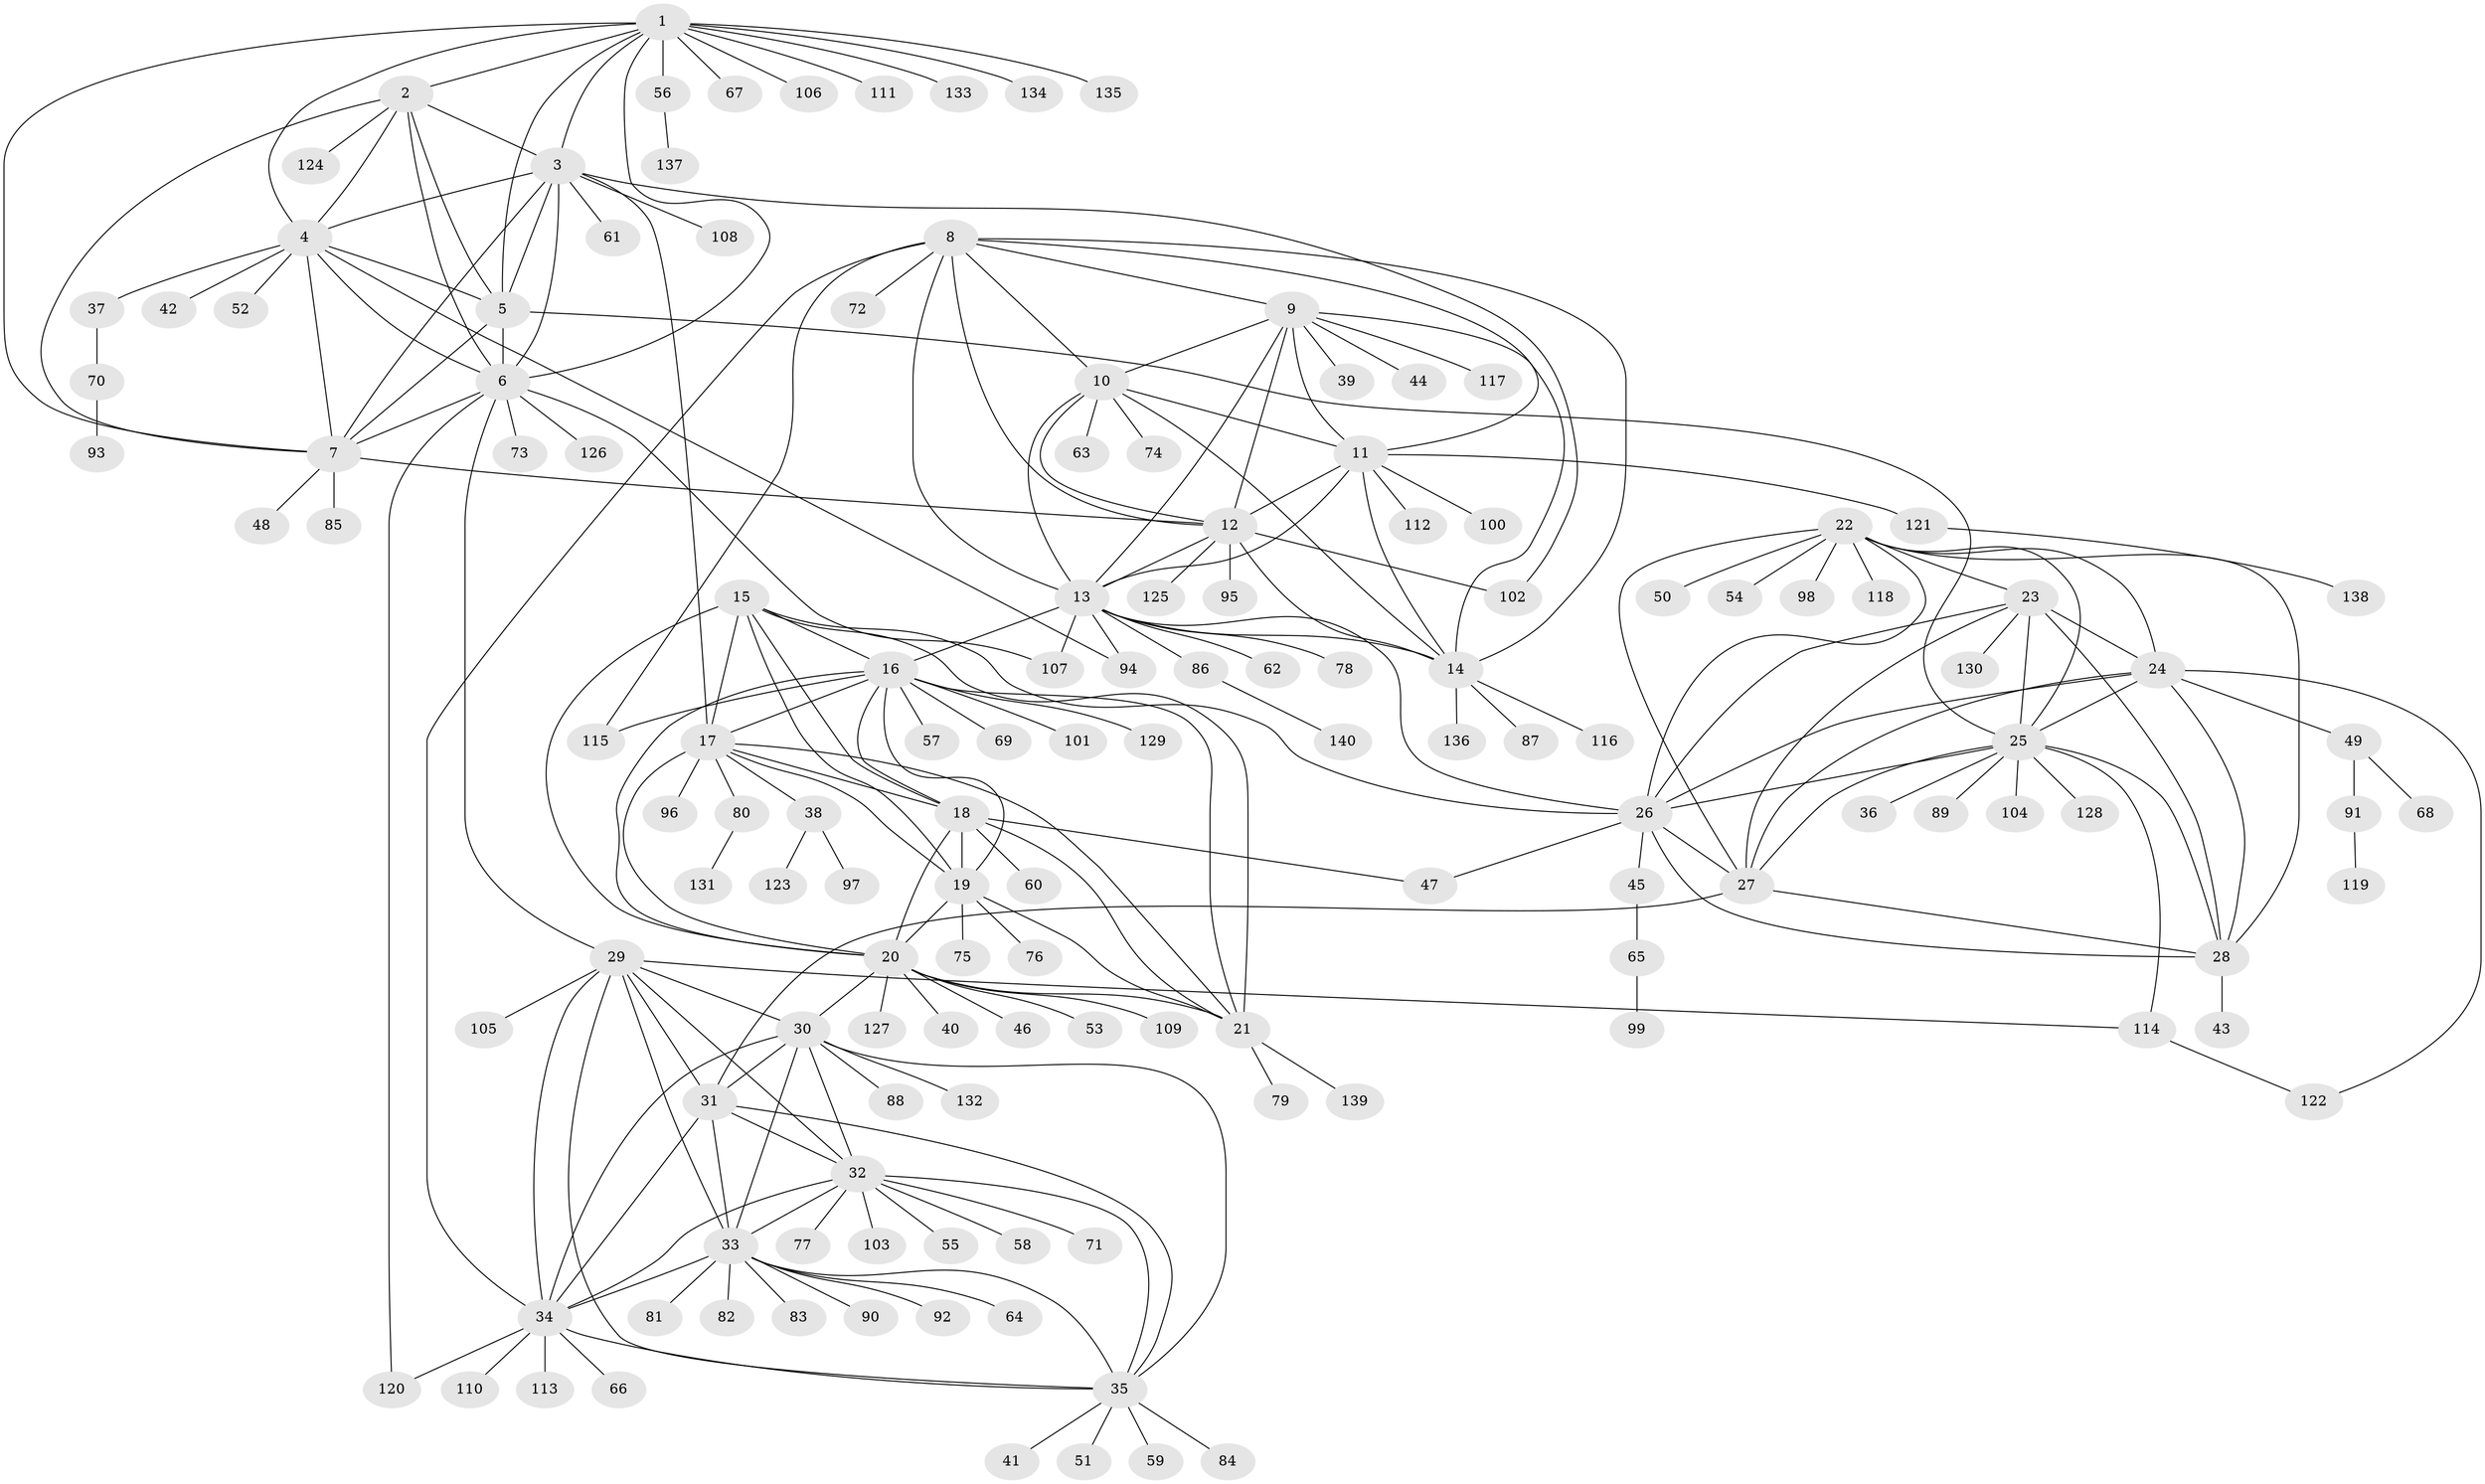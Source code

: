 // Generated by graph-tools (version 1.1) at 2025/11/02/27/25 16:11:33]
// undirected, 140 vertices, 228 edges
graph export_dot {
graph [start="1"]
  node [color=gray90,style=filled];
  1;
  2;
  3;
  4;
  5;
  6;
  7;
  8;
  9;
  10;
  11;
  12;
  13;
  14;
  15;
  16;
  17;
  18;
  19;
  20;
  21;
  22;
  23;
  24;
  25;
  26;
  27;
  28;
  29;
  30;
  31;
  32;
  33;
  34;
  35;
  36;
  37;
  38;
  39;
  40;
  41;
  42;
  43;
  44;
  45;
  46;
  47;
  48;
  49;
  50;
  51;
  52;
  53;
  54;
  55;
  56;
  57;
  58;
  59;
  60;
  61;
  62;
  63;
  64;
  65;
  66;
  67;
  68;
  69;
  70;
  71;
  72;
  73;
  74;
  75;
  76;
  77;
  78;
  79;
  80;
  81;
  82;
  83;
  84;
  85;
  86;
  87;
  88;
  89;
  90;
  91;
  92;
  93;
  94;
  95;
  96;
  97;
  98;
  99;
  100;
  101;
  102;
  103;
  104;
  105;
  106;
  107;
  108;
  109;
  110;
  111;
  112;
  113;
  114;
  115;
  116;
  117;
  118;
  119;
  120;
  121;
  122;
  123;
  124;
  125;
  126;
  127;
  128;
  129;
  130;
  131;
  132;
  133;
  134;
  135;
  136;
  137;
  138;
  139;
  140;
  1 -- 2;
  1 -- 3;
  1 -- 4;
  1 -- 5;
  1 -- 6;
  1 -- 7;
  1 -- 56;
  1 -- 67;
  1 -- 106;
  1 -- 111;
  1 -- 133;
  1 -- 134;
  1 -- 135;
  2 -- 3;
  2 -- 4;
  2 -- 5;
  2 -- 6;
  2 -- 7;
  2 -- 124;
  3 -- 4;
  3 -- 5;
  3 -- 6;
  3 -- 7;
  3 -- 17;
  3 -- 61;
  3 -- 102;
  3 -- 108;
  4 -- 5;
  4 -- 6;
  4 -- 7;
  4 -- 37;
  4 -- 42;
  4 -- 52;
  4 -- 94;
  5 -- 6;
  5 -- 7;
  5 -- 25;
  6 -- 7;
  6 -- 29;
  6 -- 73;
  6 -- 107;
  6 -- 120;
  6 -- 126;
  7 -- 12;
  7 -- 48;
  7 -- 85;
  8 -- 9;
  8 -- 10;
  8 -- 11;
  8 -- 12;
  8 -- 13;
  8 -- 14;
  8 -- 34;
  8 -- 72;
  8 -- 115;
  9 -- 10;
  9 -- 11;
  9 -- 12;
  9 -- 13;
  9 -- 14;
  9 -- 39;
  9 -- 44;
  9 -- 117;
  10 -- 11;
  10 -- 12;
  10 -- 13;
  10 -- 14;
  10 -- 63;
  10 -- 74;
  11 -- 12;
  11 -- 13;
  11 -- 14;
  11 -- 100;
  11 -- 112;
  11 -- 121;
  12 -- 13;
  12 -- 14;
  12 -- 95;
  12 -- 102;
  12 -- 125;
  13 -- 14;
  13 -- 16;
  13 -- 26;
  13 -- 62;
  13 -- 78;
  13 -- 86;
  13 -- 94;
  13 -- 107;
  14 -- 87;
  14 -- 116;
  14 -- 136;
  15 -- 16;
  15 -- 17;
  15 -- 18;
  15 -- 19;
  15 -- 20;
  15 -- 21;
  15 -- 26;
  16 -- 17;
  16 -- 18;
  16 -- 19;
  16 -- 20;
  16 -- 21;
  16 -- 57;
  16 -- 69;
  16 -- 101;
  16 -- 115;
  16 -- 129;
  17 -- 18;
  17 -- 19;
  17 -- 20;
  17 -- 21;
  17 -- 38;
  17 -- 80;
  17 -- 96;
  18 -- 19;
  18 -- 20;
  18 -- 21;
  18 -- 47;
  18 -- 60;
  19 -- 20;
  19 -- 21;
  19 -- 75;
  19 -- 76;
  20 -- 21;
  20 -- 30;
  20 -- 40;
  20 -- 46;
  20 -- 53;
  20 -- 109;
  20 -- 127;
  21 -- 79;
  21 -- 139;
  22 -- 23;
  22 -- 24;
  22 -- 25;
  22 -- 26;
  22 -- 27;
  22 -- 28;
  22 -- 50;
  22 -- 54;
  22 -- 98;
  22 -- 118;
  23 -- 24;
  23 -- 25;
  23 -- 26;
  23 -- 27;
  23 -- 28;
  23 -- 130;
  24 -- 25;
  24 -- 26;
  24 -- 27;
  24 -- 28;
  24 -- 49;
  24 -- 122;
  25 -- 26;
  25 -- 27;
  25 -- 28;
  25 -- 36;
  25 -- 89;
  25 -- 104;
  25 -- 114;
  25 -- 128;
  26 -- 27;
  26 -- 28;
  26 -- 45;
  26 -- 47;
  27 -- 28;
  27 -- 31;
  28 -- 43;
  29 -- 30;
  29 -- 31;
  29 -- 32;
  29 -- 33;
  29 -- 34;
  29 -- 35;
  29 -- 105;
  29 -- 114;
  30 -- 31;
  30 -- 32;
  30 -- 33;
  30 -- 34;
  30 -- 35;
  30 -- 88;
  30 -- 132;
  31 -- 32;
  31 -- 33;
  31 -- 34;
  31 -- 35;
  32 -- 33;
  32 -- 34;
  32 -- 35;
  32 -- 55;
  32 -- 58;
  32 -- 71;
  32 -- 77;
  32 -- 103;
  33 -- 34;
  33 -- 35;
  33 -- 64;
  33 -- 81;
  33 -- 82;
  33 -- 83;
  33 -- 90;
  33 -- 92;
  34 -- 35;
  34 -- 66;
  34 -- 110;
  34 -- 113;
  34 -- 120;
  35 -- 41;
  35 -- 51;
  35 -- 59;
  35 -- 84;
  37 -- 70;
  38 -- 97;
  38 -- 123;
  45 -- 65;
  49 -- 68;
  49 -- 91;
  56 -- 137;
  65 -- 99;
  70 -- 93;
  80 -- 131;
  86 -- 140;
  91 -- 119;
  114 -- 122;
  121 -- 138;
}
